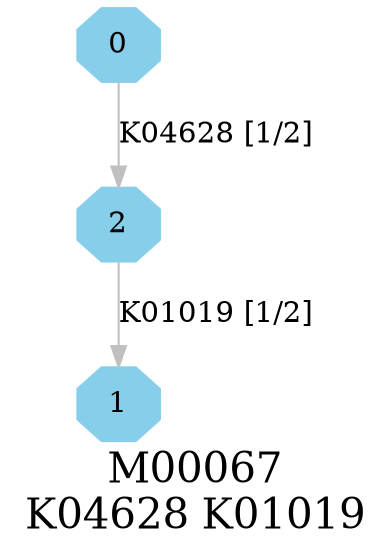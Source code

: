 digraph G {
graph [label="M00067
K04628 K01019",fontsize=20];
node [shape=box,style=filled];
edge [len=3,color=grey];
{node [width=.3,height=.3,shape=octagon,style=filled,color=skyblue] 0 1 2 }
0 -> 2 [label="K04628 [1/2]"];
2 -> 1 [label="K01019 [1/2]"];
}